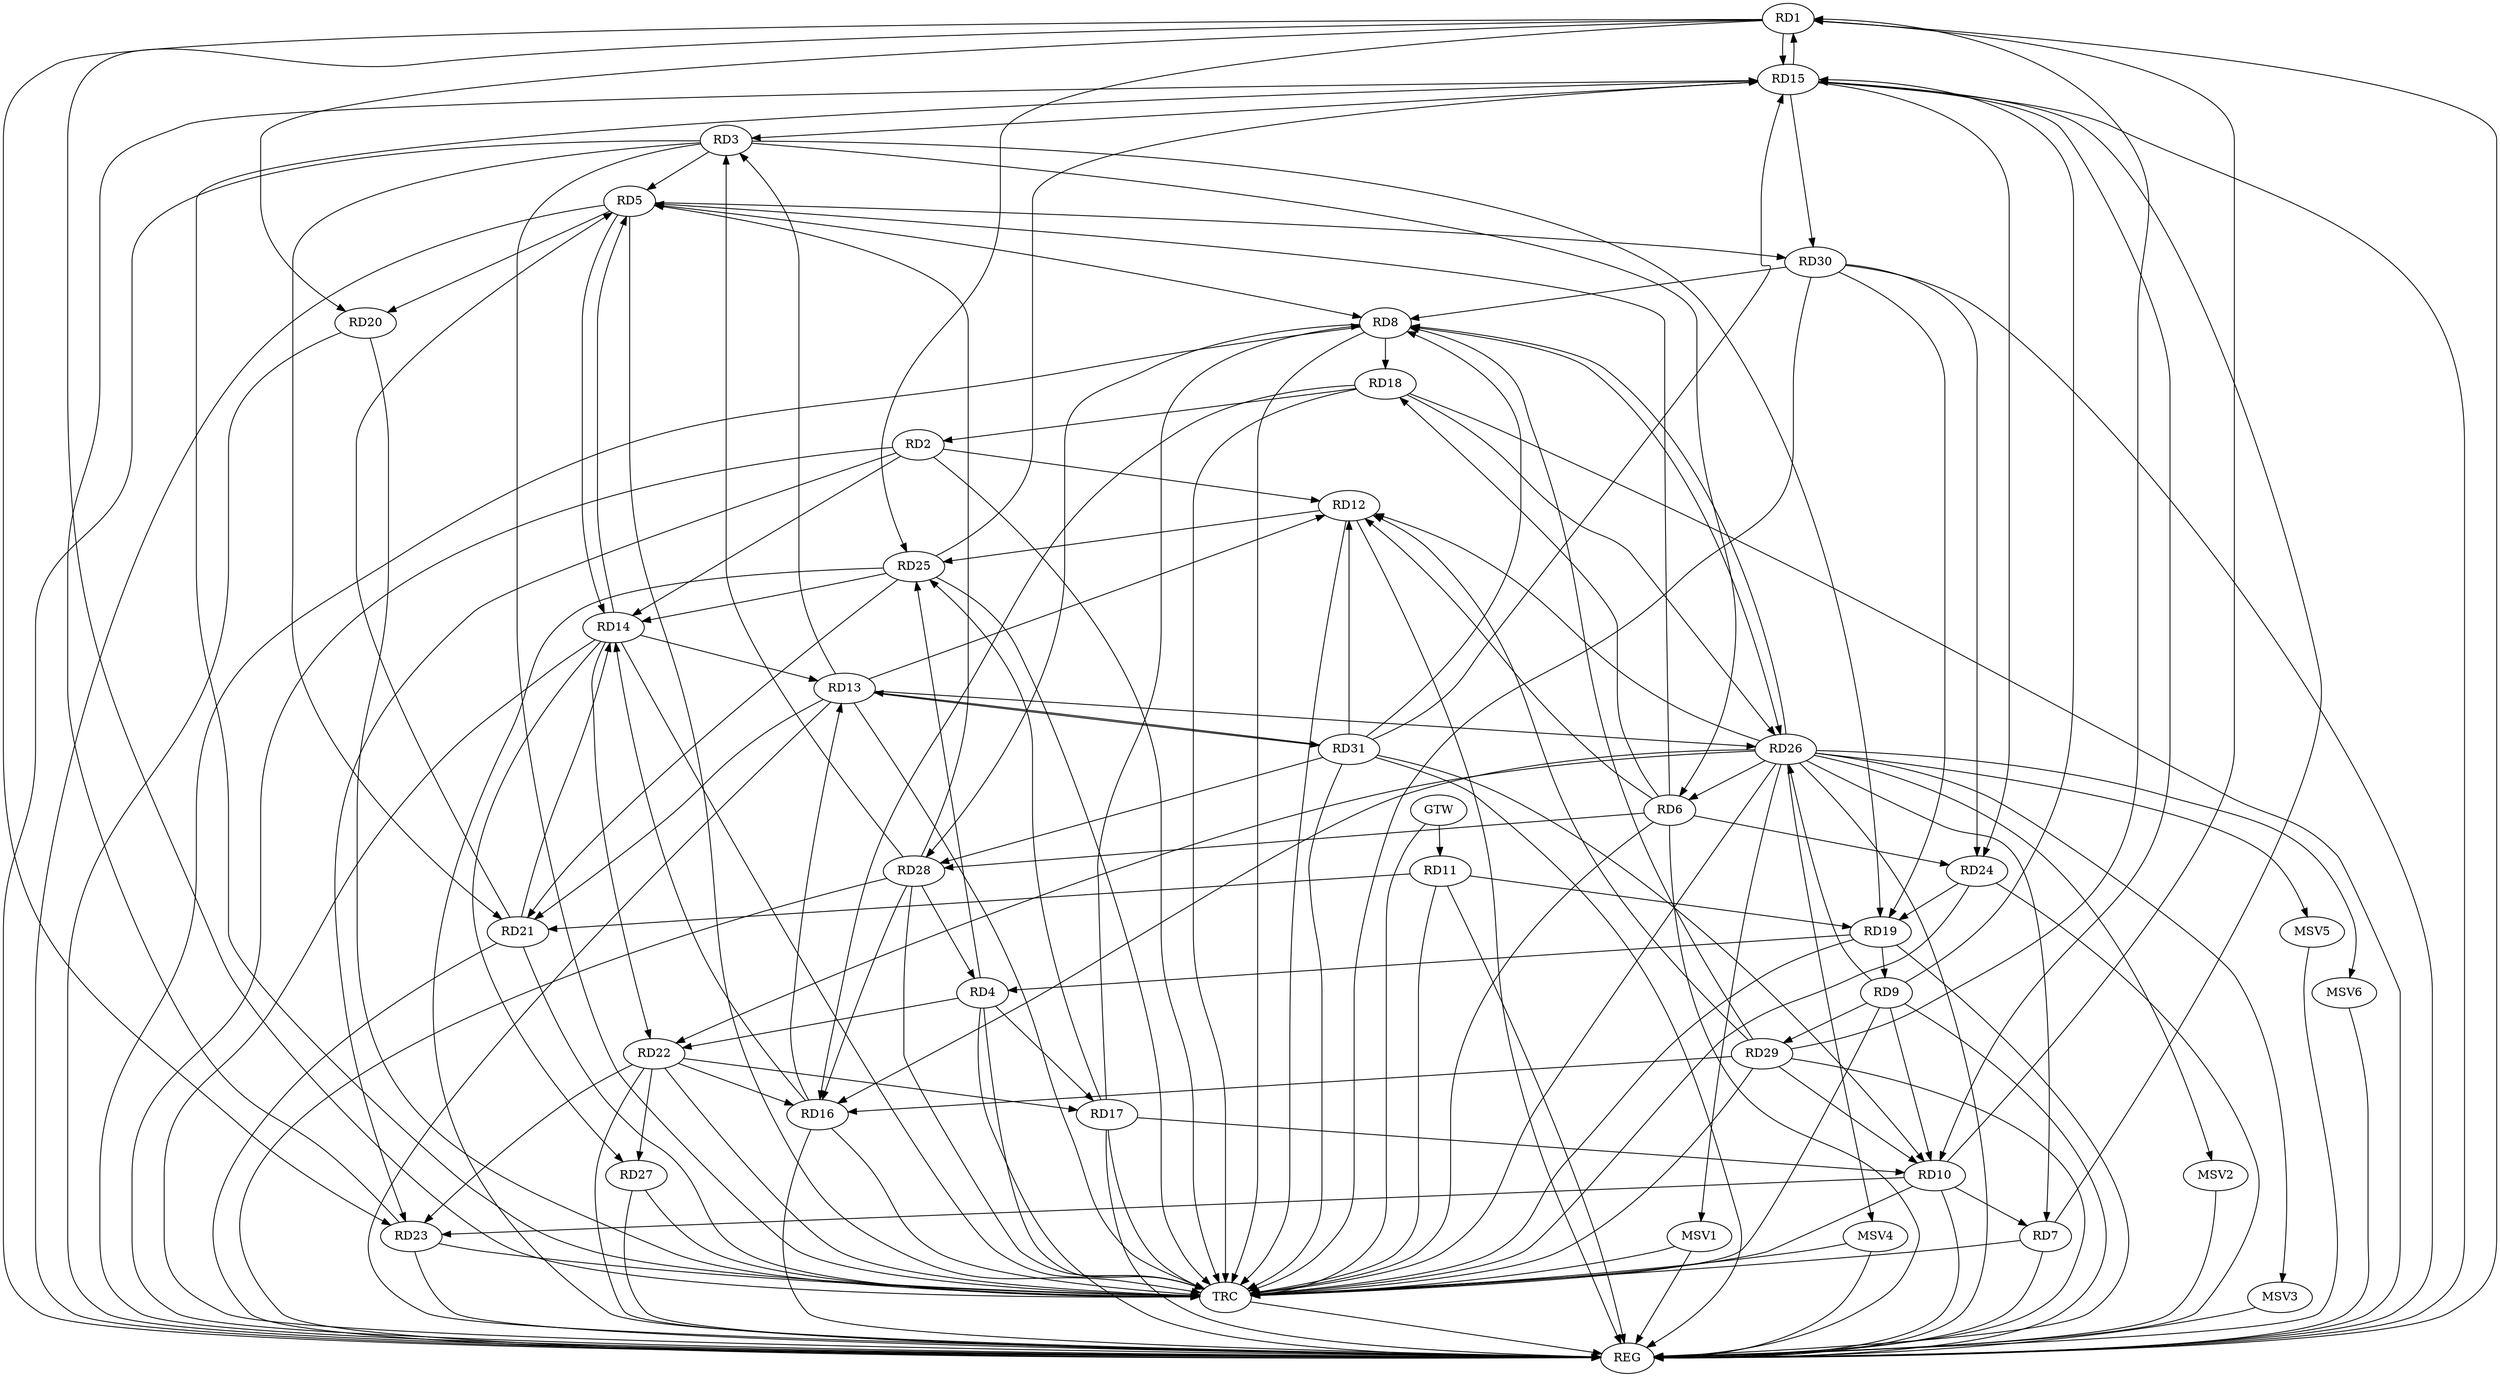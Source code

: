 strict digraph G {
  RD1 [ label="RD1" ];
  RD2 [ label="RD2" ];
  RD3 [ label="RD3" ];
  RD4 [ label="RD4" ];
  RD5 [ label="RD5" ];
  RD6 [ label="RD6" ];
  RD7 [ label="RD7" ];
  RD8 [ label="RD8" ];
  RD9 [ label="RD9" ];
  RD10 [ label="RD10" ];
  RD11 [ label="RD11" ];
  RD12 [ label="RD12" ];
  RD13 [ label="RD13" ];
  RD14 [ label="RD14" ];
  RD15 [ label="RD15" ];
  RD16 [ label="RD16" ];
  RD17 [ label="RD17" ];
  RD18 [ label="RD18" ];
  RD19 [ label="RD19" ];
  RD20 [ label="RD20" ];
  RD21 [ label="RD21" ];
  RD22 [ label="RD22" ];
  RD23 [ label="RD23" ];
  RD24 [ label="RD24" ];
  RD25 [ label="RD25" ];
  RD26 [ label="RD26" ];
  RD27 [ label="RD27" ];
  RD28 [ label="RD28" ];
  RD29 [ label="RD29" ];
  RD30 [ label="RD30" ];
  RD31 [ label="RD31" ];
  GTW [ label="GTW" ];
  REG [ label="REG" ];
  TRC [ label="TRC" ];
  MSV1 [ label="MSV1" ];
  MSV2 [ label="MSV2" ];
  MSV3 [ label="MSV3" ];
  MSV4 [ label="MSV4" ];
  MSV5 [ label="MSV5" ];
  MSV6 [ label="MSV6" ];
  RD10 -> RD1;
  RD1 -> RD15;
  RD15 -> RD1;
  RD1 -> RD20;
  RD1 -> RD23;
  RD1 -> RD25;
  RD29 -> RD1;
  RD2 -> RD12;
  RD2 -> RD14;
  RD18 -> RD2;
  RD2 -> RD23;
  RD3 -> RD5;
  RD3 -> RD6;
  RD13 -> RD3;
  RD15 -> RD3;
  RD3 -> RD19;
  RD3 -> RD21;
  RD28 -> RD3;
  RD4 -> RD17;
  RD19 -> RD4;
  RD4 -> RD22;
  RD4 -> RD25;
  RD28 -> RD4;
  RD6 -> RD5;
  RD5 -> RD8;
  RD5 -> RD14;
  RD14 -> RD5;
  RD5 -> RD20;
  RD21 -> RD5;
  RD28 -> RD5;
  RD5 -> RD30;
  RD6 -> RD12;
  RD6 -> RD18;
  RD6 -> RD24;
  RD26 -> RD6;
  RD6 -> RD28;
  RD10 -> RD7;
  RD7 -> RD15;
  RD26 -> RD7;
  RD17 -> RD8;
  RD8 -> RD18;
  RD8 -> RD26;
  RD26 -> RD8;
  RD8 -> RD28;
  RD29 -> RD8;
  RD30 -> RD8;
  RD31 -> RD8;
  RD9 -> RD10;
  RD9 -> RD15;
  RD19 -> RD9;
  RD9 -> RD26;
  RD9 -> RD29;
  RD15 -> RD10;
  RD17 -> RD10;
  RD10 -> RD23;
  RD29 -> RD10;
  RD31 -> RD10;
  RD11 -> RD19;
  RD11 -> RD21;
  RD13 -> RD12;
  RD12 -> RD25;
  RD26 -> RD12;
  RD29 -> RD12;
  RD31 -> RD12;
  RD14 -> RD13;
  RD16 -> RD13;
  RD13 -> RD21;
  RD13 -> RD26;
  RD13 -> RD31;
  RD31 -> RD13;
  RD16 -> RD14;
  RD21 -> RD14;
  RD14 -> RD22;
  RD25 -> RD14;
  RD14 -> RD27;
  RD23 -> RD15;
  RD15 -> RD24;
  RD25 -> RD15;
  RD15 -> RD30;
  RD31 -> RD15;
  RD18 -> RD16;
  RD22 -> RD16;
  RD26 -> RD16;
  RD28 -> RD16;
  RD29 -> RD16;
  RD22 -> RD17;
  RD17 -> RD25;
  RD18 -> RD26;
  RD24 -> RD19;
  RD30 -> RD19;
  RD25 -> RD21;
  RD22 -> RD23;
  RD26 -> RD22;
  RD22 -> RD27;
  RD30 -> RD24;
  RD31 -> RD28;
  GTW -> RD11;
  RD1 -> REG;
  RD2 -> REG;
  RD3 -> REG;
  RD4 -> REG;
  RD5 -> REG;
  RD6 -> REG;
  RD7 -> REG;
  RD8 -> REG;
  RD9 -> REG;
  RD10 -> REG;
  RD11 -> REG;
  RD12 -> REG;
  RD13 -> REG;
  RD14 -> REG;
  RD15 -> REG;
  RD16 -> REG;
  RD17 -> REG;
  RD18 -> REG;
  RD19 -> REG;
  RD20 -> REG;
  RD21 -> REG;
  RD22 -> REG;
  RD23 -> REG;
  RD24 -> REG;
  RD25 -> REG;
  RD26 -> REG;
  RD27 -> REG;
  RD28 -> REG;
  RD29 -> REG;
  RD30 -> REG;
  RD31 -> REG;
  RD1 -> TRC;
  RD2 -> TRC;
  RD3 -> TRC;
  RD4 -> TRC;
  RD5 -> TRC;
  RD6 -> TRC;
  RD7 -> TRC;
  RD8 -> TRC;
  RD9 -> TRC;
  RD10 -> TRC;
  RD11 -> TRC;
  RD12 -> TRC;
  RD13 -> TRC;
  RD14 -> TRC;
  RD15 -> TRC;
  RD16 -> TRC;
  RD17 -> TRC;
  RD18 -> TRC;
  RD19 -> TRC;
  RD20 -> TRC;
  RD21 -> TRC;
  RD22 -> TRC;
  RD23 -> TRC;
  RD24 -> TRC;
  RD25 -> TRC;
  RD26 -> TRC;
  RD27 -> TRC;
  RD28 -> TRC;
  RD29 -> TRC;
  RD30 -> TRC;
  RD31 -> TRC;
  GTW -> TRC;
  TRC -> REG;
  RD26 -> MSV1;
  MSV1 -> REG;
  MSV1 -> TRC;
  RD26 -> MSV2;
  RD26 -> MSV3;
  RD26 -> MSV4;
  MSV2 -> REG;
  MSV3 -> REG;
  MSV4 -> REG;
  MSV4 -> TRC;
  RD26 -> MSV5;
  MSV5 -> REG;
  RD26 -> MSV6;
  MSV6 -> REG;
}
